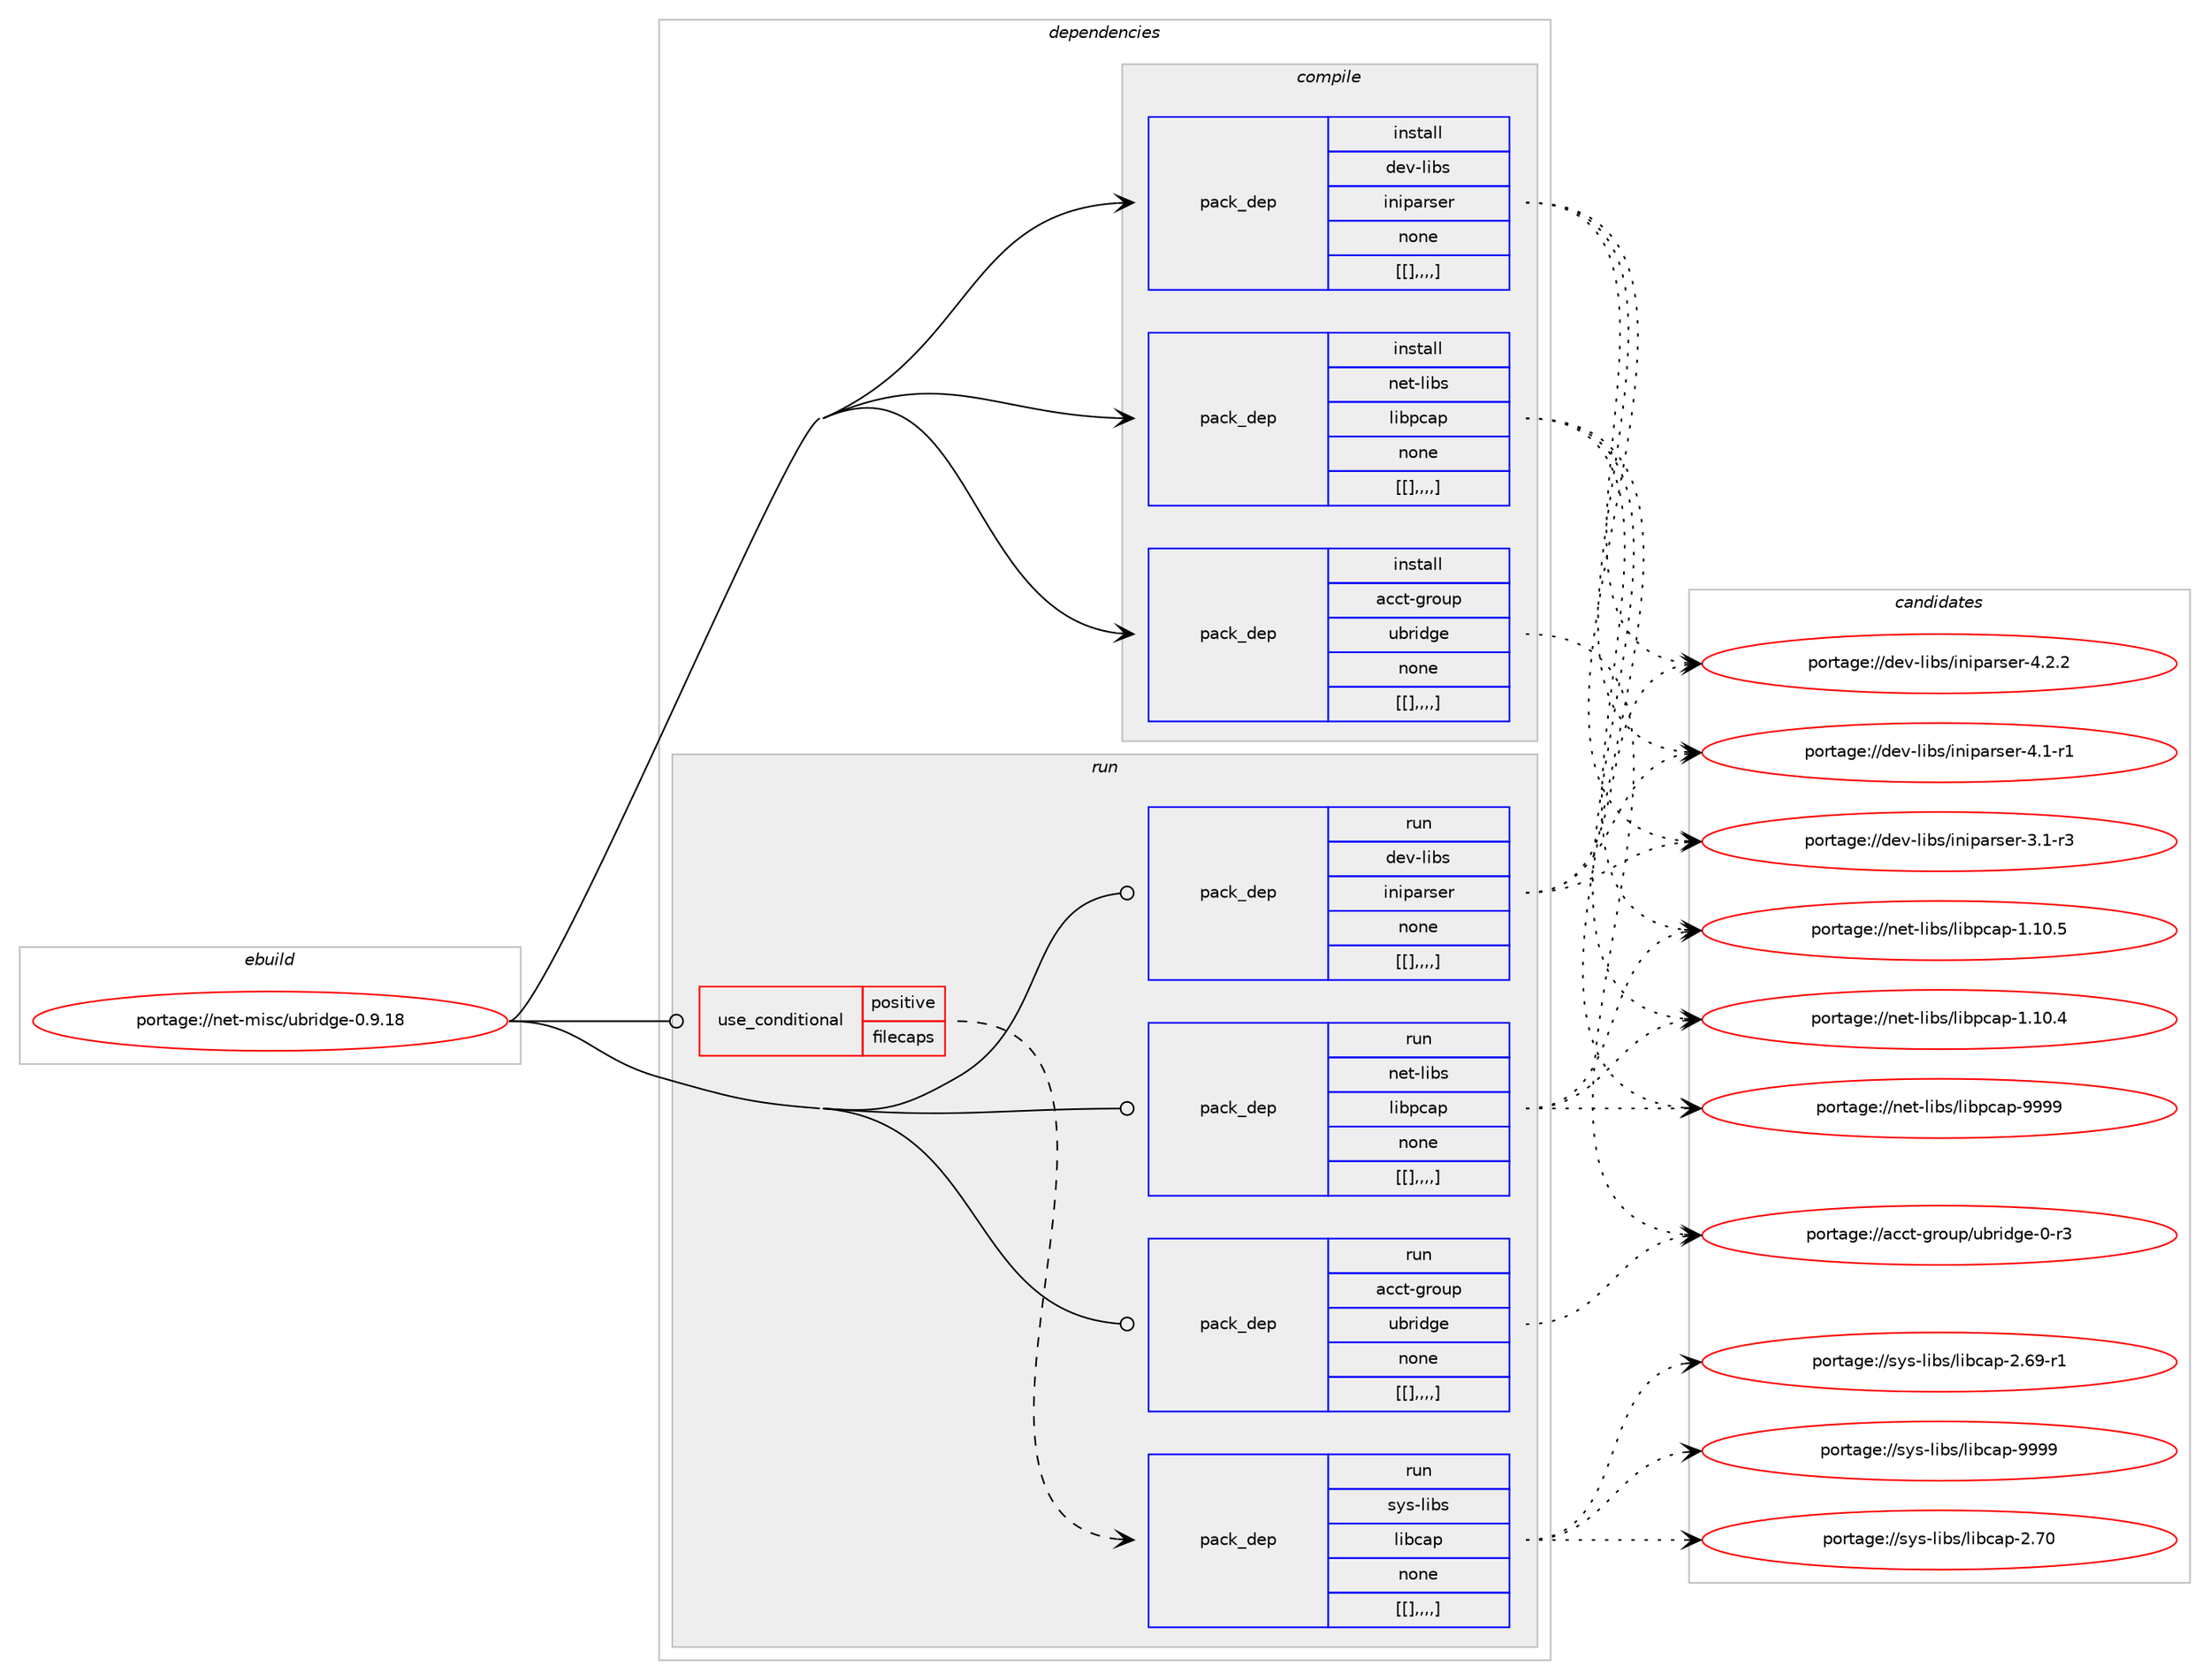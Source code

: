 digraph prolog {

# *************
# Graph options
# *************

newrank=true;
concentrate=true;
compound=true;
graph [rankdir=LR,fontname=Helvetica,fontsize=10,ranksep=1.5];#, ranksep=2.5, nodesep=0.2];
edge  [arrowhead=vee];
node  [fontname=Helvetica,fontsize=10];

# **********
# The ebuild
# **********

subgraph cluster_leftcol {
color=gray;
label=<<i>ebuild</i>>;
id [label="portage://net-misc/ubridge-0.9.18", color=red, width=4, href="../net-misc/ubridge-0.9.18.svg"];
}

# ****************
# The dependencies
# ****************

subgraph cluster_midcol {
color=gray;
label=<<i>dependencies</i>>;
subgraph cluster_compile {
fillcolor="#eeeeee";
style=filled;
label=<<i>compile</i>>;
subgraph pack287757 {
dependency393949 [label=<<TABLE BORDER="0" CELLBORDER="1" CELLSPACING="0" CELLPADDING="4" WIDTH="220"><TR><TD ROWSPAN="6" CELLPADDING="30">pack_dep</TD></TR><TR><TD WIDTH="110">install</TD></TR><TR><TD>acct-group</TD></TR><TR><TD>ubridge</TD></TR><TR><TD>none</TD></TR><TR><TD>[[],,,,]</TD></TR></TABLE>>, shape=none, color=blue];
}
id:e -> dependency393949:w [weight=20,style="solid",arrowhead="vee"];
subgraph pack287758 {
dependency393950 [label=<<TABLE BORDER="0" CELLBORDER="1" CELLSPACING="0" CELLPADDING="4" WIDTH="220"><TR><TD ROWSPAN="6" CELLPADDING="30">pack_dep</TD></TR><TR><TD WIDTH="110">install</TD></TR><TR><TD>dev-libs</TD></TR><TR><TD>iniparser</TD></TR><TR><TD>none</TD></TR><TR><TD>[[],,,,]</TD></TR></TABLE>>, shape=none, color=blue];
}
id:e -> dependency393950:w [weight=20,style="solid",arrowhead="vee"];
subgraph pack287759 {
dependency393951 [label=<<TABLE BORDER="0" CELLBORDER="1" CELLSPACING="0" CELLPADDING="4" WIDTH="220"><TR><TD ROWSPAN="6" CELLPADDING="30">pack_dep</TD></TR><TR><TD WIDTH="110">install</TD></TR><TR><TD>net-libs</TD></TR><TR><TD>libpcap</TD></TR><TR><TD>none</TD></TR><TR><TD>[[],,,,]</TD></TR></TABLE>>, shape=none, color=blue];
}
id:e -> dependency393951:w [weight=20,style="solid",arrowhead="vee"];
}
subgraph cluster_compileandrun {
fillcolor="#eeeeee";
style=filled;
label=<<i>compile and run</i>>;
}
subgraph cluster_run {
fillcolor="#eeeeee";
style=filled;
label=<<i>run</i>>;
subgraph cond103305 {
dependency393952 [label=<<TABLE BORDER="0" CELLBORDER="1" CELLSPACING="0" CELLPADDING="4"><TR><TD ROWSPAN="3" CELLPADDING="10">use_conditional</TD></TR><TR><TD>positive</TD></TR><TR><TD>filecaps</TD></TR></TABLE>>, shape=none, color=red];
subgraph pack287760 {
dependency393953 [label=<<TABLE BORDER="0" CELLBORDER="1" CELLSPACING="0" CELLPADDING="4" WIDTH="220"><TR><TD ROWSPAN="6" CELLPADDING="30">pack_dep</TD></TR><TR><TD WIDTH="110">run</TD></TR><TR><TD>sys-libs</TD></TR><TR><TD>libcap</TD></TR><TR><TD>none</TD></TR><TR><TD>[[],,,,]</TD></TR></TABLE>>, shape=none, color=blue];
}
dependency393952:e -> dependency393953:w [weight=20,style="dashed",arrowhead="vee"];
}
id:e -> dependency393952:w [weight=20,style="solid",arrowhead="odot"];
subgraph pack287761 {
dependency393954 [label=<<TABLE BORDER="0" CELLBORDER="1" CELLSPACING="0" CELLPADDING="4" WIDTH="220"><TR><TD ROWSPAN="6" CELLPADDING="30">pack_dep</TD></TR><TR><TD WIDTH="110">run</TD></TR><TR><TD>acct-group</TD></TR><TR><TD>ubridge</TD></TR><TR><TD>none</TD></TR><TR><TD>[[],,,,]</TD></TR></TABLE>>, shape=none, color=blue];
}
id:e -> dependency393954:w [weight=20,style="solid",arrowhead="odot"];
subgraph pack287762 {
dependency393955 [label=<<TABLE BORDER="0" CELLBORDER="1" CELLSPACING="0" CELLPADDING="4" WIDTH="220"><TR><TD ROWSPAN="6" CELLPADDING="30">pack_dep</TD></TR><TR><TD WIDTH="110">run</TD></TR><TR><TD>dev-libs</TD></TR><TR><TD>iniparser</TD></TR><TR><TD>none</TD></TR><TR><TD>[[],,,,]</TD></TR></TABLE>>, shape=none, color=blue];
}
id:e -> dependency393955:w [weight=20,style="solid",arrowhead="odot"];
subgraph pack287763 {
dependency393956 [label=<<TABLE BORDER="0" CELLBORDER="1" CELLSPACING="0" CELLPADDING="4" WIDTH="220"><TR><TD ROWSPAN="6" CELLPADDING="30">pack_dep</TD></TR><TR><TD WIDTH="110">run</TD></TR><TR><TD>net-libs</TD></TR><TR><TD>libpcap</TD></TR><TR><TD>none</TD></TR><TR><TD>[[],,,,]</TD></TR></TABLE>>, shape=none, color=blue];
}
id:e -> dependency393956:w [weight=20,style="solid",arrowhead="odot"];
}
}

# **************
# The candidates
# **************

subgraph cluster_choices {
rank=same;
color=gray;
label=<<i>candidates</i>>;

subgraph choice287757 {
color=black;
nodesep=1;
choice97999911645103114111117112471179811410510010310145484511451 [label="portage://acct-group/ubridge-0-r3", color=red, width=4,href="../acct-group/ubridge-0-r3.svg"];
dependency393949:e -> choice97999911645103114111117112471179811410510010310145484511451:w [style=dotted,weight="100"];
}
subgraph choice287758 {
color=black;
nodesep=1;
choice10010111845108105981154710511010511297114115101114455246504650 [label="portage://dev-libs/iniparser-4.2.2", color=red, width=4,href="../dev-libs/iniparser-4.2.2.svg"];
choice10010111845108105981154710511010511297114115101114455246494511449 [label="portage://dev-libs/iniparser-4.1-r1", color=red, width=4,href="../dev-libs/iniparser-4.1-r1.svg"];
choice10010111845108105981154710511010511297114115101114455146494511451 [label="portage://dev-libs/iniparser-3.1-r3", color=red, width=4,href="../dev-libs/iniparser-3.1-r3.svg"];
dependency393950:e -> choice10010111845108105981154710511010511297114115101114455246504650:w [style=dotted,weight="100"];
dependency393950:e -> choice10010111845108105981154710511010511297114115101114455246494511449:w [style=dotted,weight="100"];
dependency393950:e -> choice10010111845108105981154710511010511297114115101114455146494511451:w [style=dotted,weight="100"];
}
subgraph choice287759 {
color=black;
nodesep=1;
choice1101011164510810598115471081059811299971124557575757 [label="portage://net-libs/libpcap-9999", color=red, width=4,href="../net-libs/libpcap-9999.svg"];
choice11010111645108105981154710810598112999711245494649484653 [label="portage://net-libs/libpcap-1.10.5", color=red, width=4,href="../net-libs/libpcap-1.10.5.svg"];
choice11010111645108105981154710810598112999711245494649484652 [label="portage://net-libs/libpcap-1.10.4", color=red, width=4,href="../net-libs/libpcap-1.10.4.svg"];
dependency393951:e -> choice1101011164510810598115471081059811299971124557575757:w [style=dotted,weight="100"];
dependency393951:e -> choice11010111645108105981154710810598112999711245494649484653:w [style=dotted,weight="100"];
dependency393951:e -> choice11010111645108105981154710810598112999711245494649484652:w [style=dotted,weight="100"];
}
subgraph choice287760 {
color=black;
nodesep=1;
choice1151211154510810598115471081059899971124557575757 [label="portage://sys-libs/libcap-9999", color=red, width=4,href="../sys-libs/libcap-9999.svg"];
choice1151211154510810598115471081059899971124550465548 [label="portage://sys-libs/libcap-2.70", color=red, width=4,href="../sys-libs/libcap-2.70.svg"];
choice11512111545108105981154710810598999711245504654574511449 [label="portage://sys-libs/libcap-2.69-r1", color=red, width=4,href="../sys-libs/libcap-2.69-r1.svg"];
dependency393953:e -> choice1151211154510810598115471081059899971124557575757:w [style=dotted,weight="100"];
dependency393953:e -> choice1151211154510810598115471081059899971124550465548:w [style=dotted,weight="100"];
dependency393953:e -> choice11512111545108105981154710810598999711245504654574511449:w [style=dotted,weight="100"];
}
subgraph choice287761 {
color=black;
nodesep=1;
choice97999911645103114111117112471179811410510010310145484511451 [label="portage://acct-group/ubridge-0-r3", color=red, width=4,href="../acct-group/ubridge-0-r3.svg"];
dependency393954:e -> choice97999911645103114111117112471179811410510010310145484511451:w [style=dotted,weight="100"];
}
subgraph choice287762 {
color=black;
nodesep=1;
choice10010111845108105981154710511010511297114115101114455246504650 [label="portage://dev-libs/iniparser-4.2.2", color=red, width=4,href="../dev-libs/iniparser-4.2.2.svg"];
choice10010111845108105981154710511010511297114115101114455246494511449 [label="portage://dev-libs/iniparser-4.1-r1", color=red, width=4,href="../dev-libs/iniparser-4.1-r1.svg"];
choice10010111845108105981154710511010511297114115101114455146494511451 [label="portage://dev-libs/iniparser-3.1-r3", color=red, width=4,href="../dev-libs/iniparser-3.1-r3.svg"];
dependency393955:e -> choice10010111845108105981154710511010511297114115101114455246504650:w [style=dotted,weight="100"];
dependency393955:e -> choice10010111845108105981154710511010511297114115101114455246494511449:w [style=dotted,weight="100"];
dependency393955:e -> choice10010111845108105981154710511010511297114115101114455146494511451:w [style=dotted,weight="100"];
}
subgraph choice287763 {
color=black;
nodesep=1;
choice1101011164510810598115471081059811299971124557575757 [label="portage://net-libs/libpcap-9999", color=red, width=4,href="../net-libs/libpcap-9999.svg"];
choice11010111645108105981154710810598112999711245494649484653 [label="portage://net-libs/libpcap-1.10.5", color=red, width=4,href="../net-libs/libpcap-1.10.5.svg"];
choice11010111645108105981154710810598112999711245494649484652 [label="portage://net-libs/libpcap-1.10.4", color=red, width=4,href="../net-libs/libpcap-1.10.4.svg"];
dependency393956:e -> choice1101011164510810598115471081059811299971124557575757:w [style=dotted,weight="100"];
dependency393956:e -> choice11010111645108105981154710810598112999711245494649484653:w [style=dotted,weight="100"];
dependency393956:e -> choice11010111645108105981154710810598112999711245494649484652:w [style=dotted,weight="100"];
}
}

}
